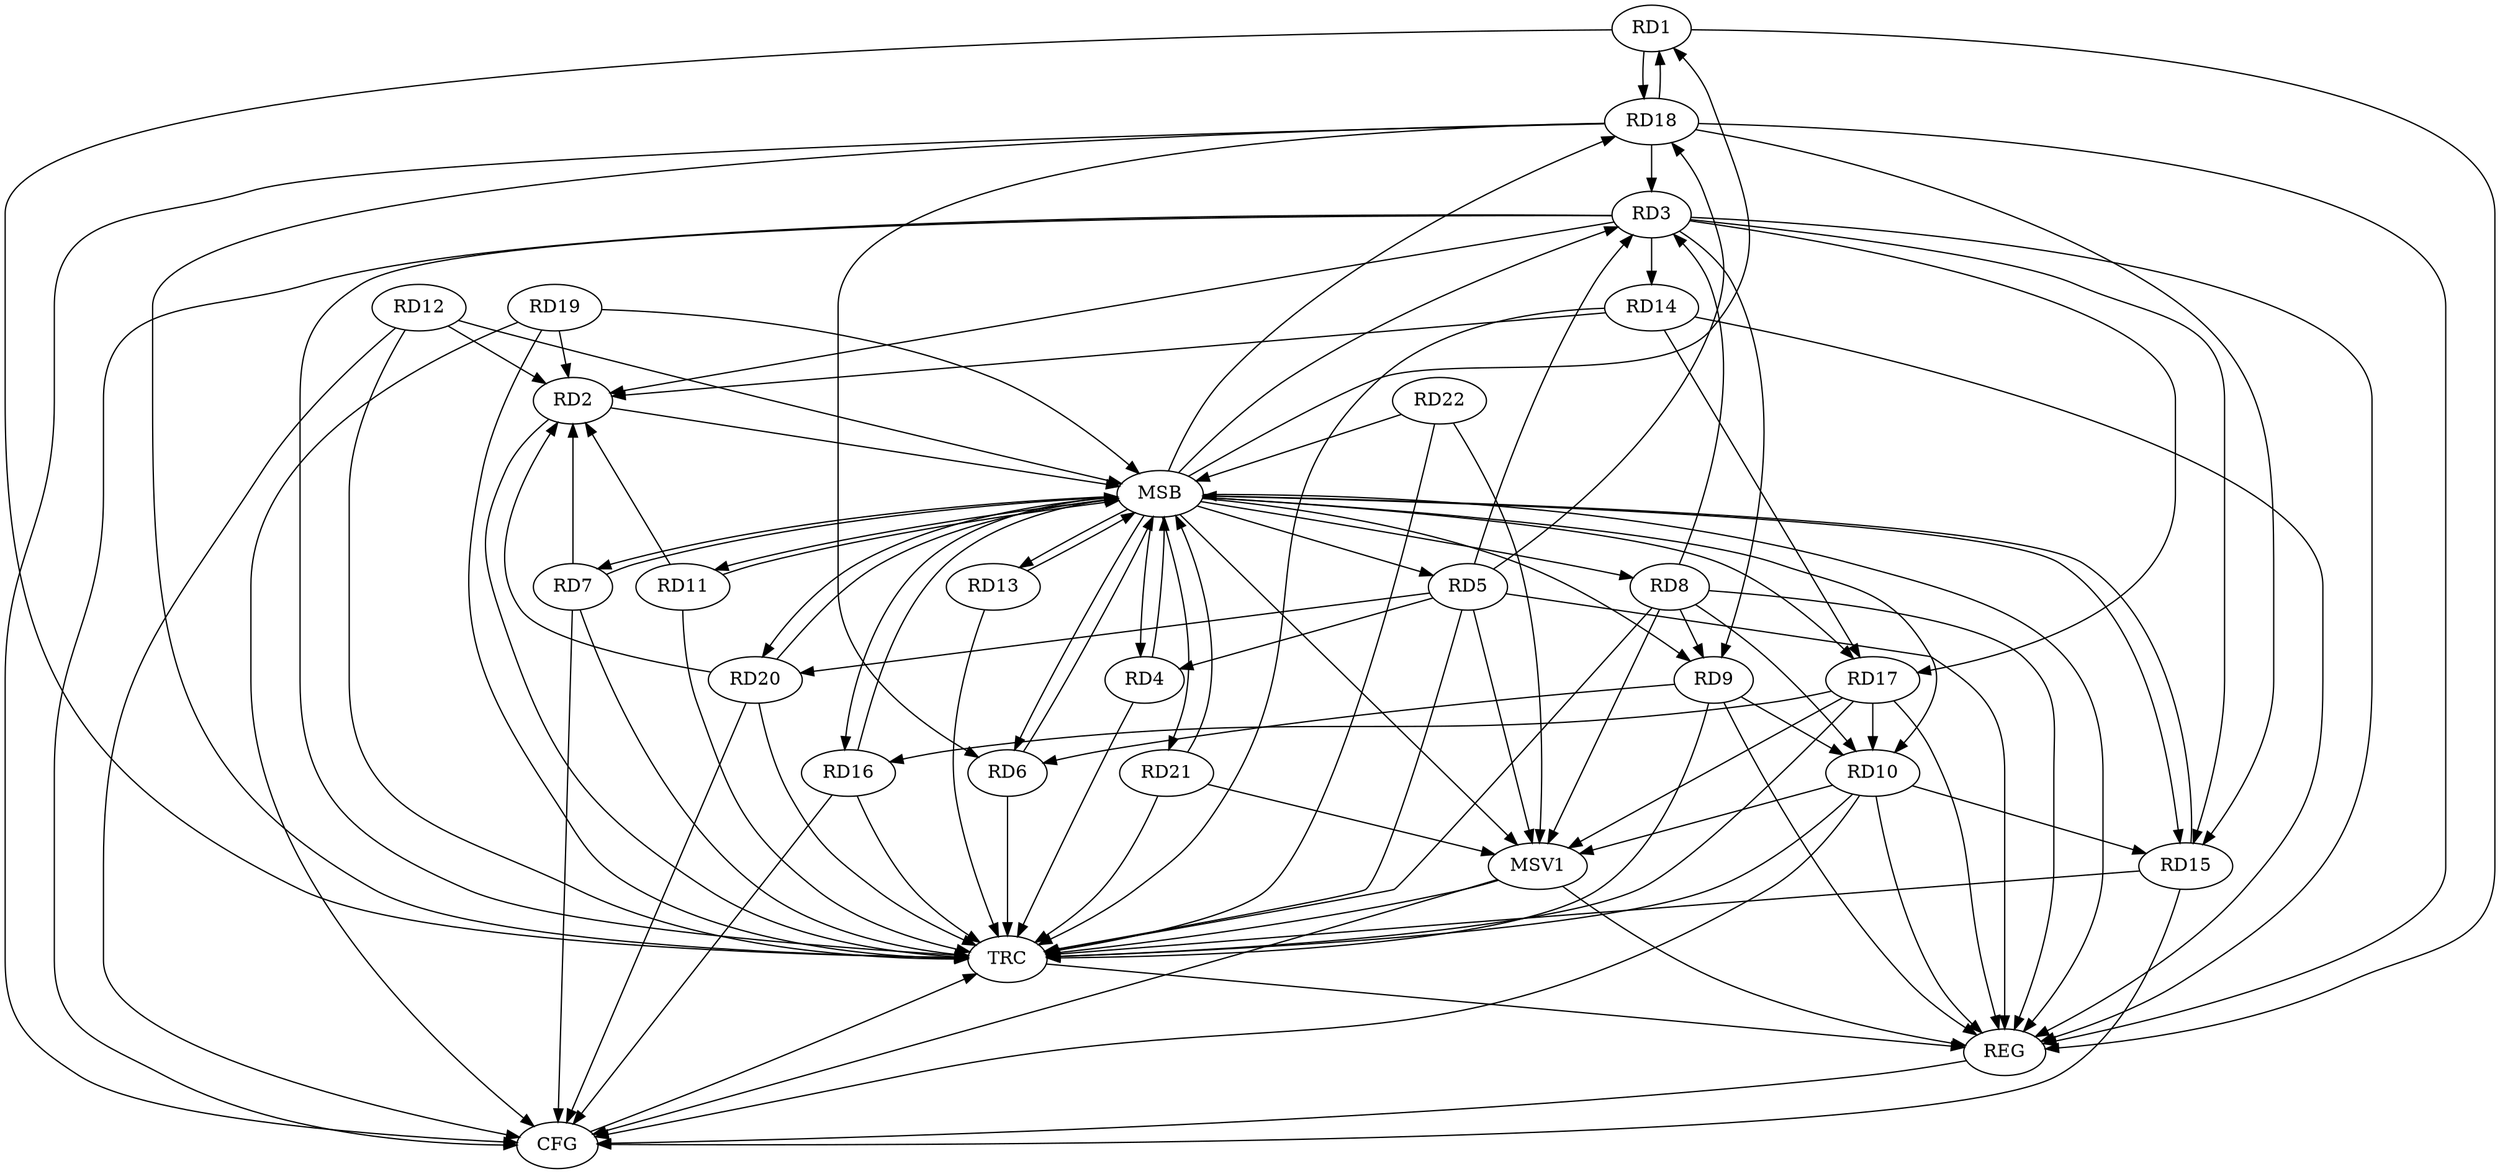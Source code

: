 strict digraph G {
  RD1 [ label="RD1" ];
  RD2 [ label="RD2" ];
  RD3 [ label="RD3" ];
  RD4 [ label="RD4" ];
  RD5 [ label="RD5" ];
  RD6 [ label="RD6" ];
  RD7 [ label="RD7" ];
  RD8 [ label="RD8" ];
  RD9 [ label="RD9" ];
  RD10 [ label="RD10" ];
  RD11 [ label="RD11" ];
  RD12 [ label="RD12" ];
  RD13 [ label="RD13" ];
  RD14 [ label="RD14" ];
  RD15 [ label="RD15" ];
  RD16 [ label="RD16" ];
  RD17 [ label="RD17" ];
  RD18 [ label="RD18" ];
  RD19 [ label="RD19" ];
  RD20 [ label="RD20" ];
  RD21 [ label="RD21" ];
  RD22 [ label="RD22" ];
  REG [ label="REG" ];
  MSB [ label="MSB" ];
  CFG [ label="CFG" ];
  TRC [ label="TRC" ];
  MSV1 [ label="MSV1" ];
  RD1 -> RD18;
  RD18 -> RD1;
  RD5 -> RD3;
  RD8 -> RD3;
  RD3 -> RD9;
  RD3 -> RD14;
  RD3 -> RD15;
  RD3 -> RD17;
  RD18 -> RD3;
  RD5 -> RD4;
  RD5 -> RD18;
  RD5 -> RD20;
  RD9 -> RD6;
  RD18 -> RD6;
  RD8 -> RD9;
  RD8 -> RD10;
  RD9 -> RD10;
  RD10 -> RD15;
  RD17 -> RD10;
  RD14 -> RD17;
  RD18 -> RD15;
  RD17 -> RD16;
  RD1 -> REG;
  RD3 -> REG;
  RD5 -> REG;
  RD8 -> REG;
  RD9 -> REG;
  RD10 -> REG;
  RD14 -> REG;
  RD17 -> REG;
  RD18 -> REG;
  RD2 -> MSB;
  MSB -> REG;
  RD4 -> MSB;
  MSB -> RD13;
  RD6 -> MSB;
  MSB -> RD11;
  MSB -> RD21;
  RD7 -> MSB;
  MSB -> RD20;
  RD11 -> MSB;
  MSB -> RD15;
  MSB -> RD18;
  RD12 -> MSB;
  MSB -> RD1;
  MSB -> RD3;
  MSB -> RD6;
  MSB -> RD16;
  RD13 -> MSB;
  MSB -> RD7;
  RD15 -> MSB;
  MSB -> RD8;
  MSB -> RD9;
  MSB -> RD17;
  RD16 -> MSB;
  MSB -> RD5;
  MSB -> RD10;
  RD19 -> MSB;
  MSB -> RD4;
  RD20 -> MSB;
  RD21 -> MSB;
  RD22 -> MSB;
  RD16 -> CFG;
  RD15 -> CFG;
  RD3 -> CFG;
  RD7 -> CFG;
  RD10 -> CFG;
  RD19 -> CFG;
  RD12 -> CFG;
  RD20 -> CFG;
  RD18 -> CFG;
  REG -> CFG;
  RD1 -> TRC;
  RD2 -> TRC;
  RD3 -> TRC;
  RD4 -> TRC;
  RD5 -> TRC;
  RD6 -> TRC;
  RD7 -> TRC;
  RD8 -> TRC;
  RD9 -> TRC;
  RD10 -> TRC;
  RD11 -> TRC;
  RD12 -> TRC;
  RD13 -> TRC;
  RD14 -> TRC;
  RD15 -> TRC;
  RD16 -> TRC;
  RD17 -> TRC;
  RD18 -> TRC;
  RD19 -> TRC;
  RD20 -> TRC;
  RD21 -> TRC;
  RD22 -> TRC;
  CFG -> TRC;
  TRC -> REG;
  RD11 -> RD2;
  RD19 -> RD2;
  RD7 -> RD2;
  RD20 -> RD2;
  RD12 -> RD2;
  RD3 -> RD2;
  RD14 -> RD2;
  RD5 -> MSV1;
  RD8 -> MSV1;
  RD17 -> MSV1;
  MSB -> MSV1;
  RD22 -> MSV1;
  RD21 -> MSV1;
  RD10 -> MSV1;
  MSV1 -> REG;
  MSV1 -> TRC;
  MSV1 -> CFG;
}
